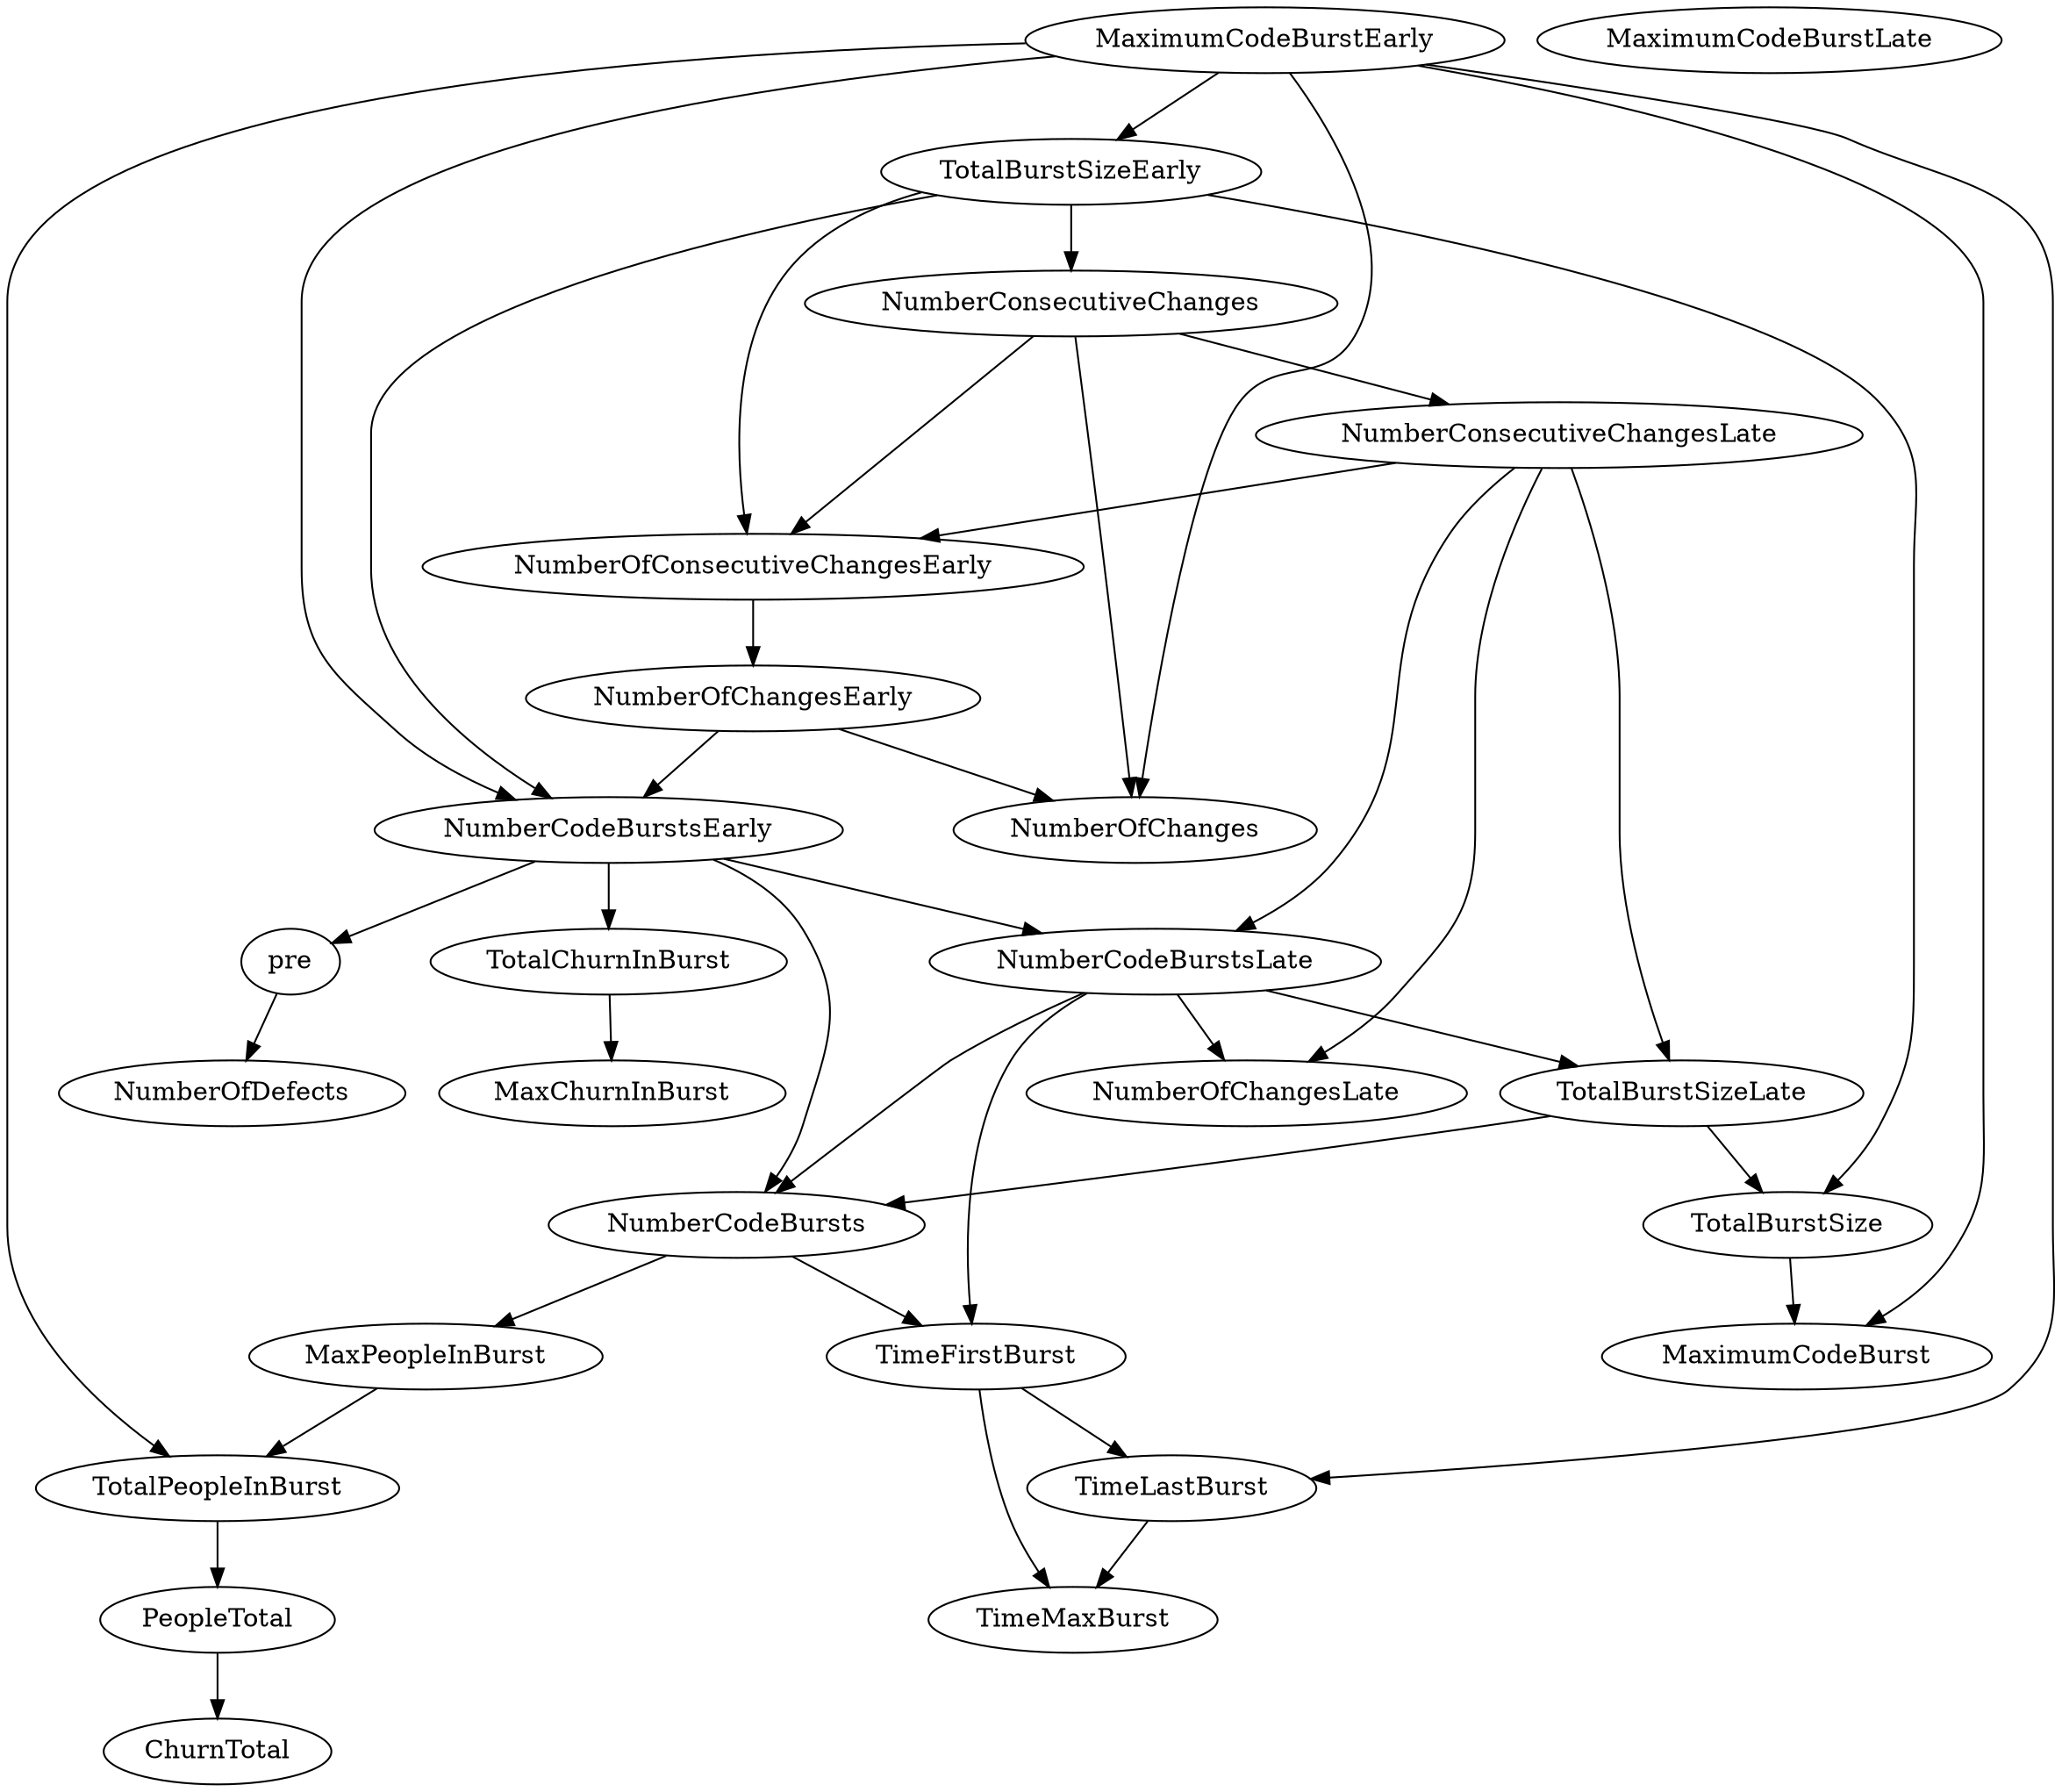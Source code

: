 digraph {
   TotalPeopleInBurst;
   MaximumCodeBurstLate;
   NumberOfChanges;
   MaxPeopleInBurst;
   TotalBurstSizeLate;
   NumberCodeBurstsLate;
   NumberOfChangesLate;
   NumberOfChangesEarly;
   MaxChurnInBurst;
   MaximumCodeBurstEarly;
   NumberCodeBurstsEarly;
   TimeFirstBurst;
   TotalChurnInBurst;
   ChurnTotal;
   MaximumCodeBurst;
   NumberOfConsecutiveChangesEarly;
   NumberConsecutiveChangesLate;
   TotalBurstSizeEarly;
   TotalBurstSize;
   TimeMaxBurst;
   NumberConsecutiveChanges;
   TimeLastBurst;
   NumberCodeBursts;
   PeopleTotal;
   pre;
   NumberOfDefects;
   TotalPeopleInBurst -> PeopleTotal;
   MaxPeopleInBurst -> TotalPeopleInBurst;
   TotalBurstSizeLate -> TotalBurstSize;
   TotalBurstSizeLate -> NumberCodeBursts;
   NumberCodeBurstsLate -> TotalBurstSizeLate;
   NumberCodeBurstsLate -> NumberOfChangesLate;
   NumberCodeBurstsLate -> TimeFirstBurst;
   NumberCodeBurstsLate -> NumberCodeBursts;
   NumberOfChangesEarly -> NumberOfChanges;
   NumberOfChangesEarly -> NumberCodeBurstsEarly;
   MaximumCodeBurstEarly -> TotalPeopleInBurst;
   MaximumCodeBurstEarly -> NumberOfChanges;
   MaximumCodeBurstEarly -> NumberCodeBurstsEarly;
   MaximumCodeBurstEarly -> MaximumCodeBurst;
   MaximumCodeBurstEarly -> TotalBurstSizeEarly;
   MaximumCodeBurstEarly -> TimeLastBurst;
   NumberCodeBurstsEarly -> NumberCodeBurstsLate;
   NumberCodeBurstsEarly -> TotalChurnInBurst;
   NumberCodeBurstsEarly -> NumberCodeBursts;
   NumberCodeBurstsEarly -> pre;
   TimeFirstBurst -> TimeMaxBurst;
   TimeFirstBurst -> TimeLastBurst;
   TotalChurnInBurst -> MaxChurnInBurst;
   NumberOfConsecutiveChangesEarly -> NumberOfChangesEarly;
   NumberConsecutiveChangesLate -> TotalBurstSizeLate;
   NumberConsecutiveChangesLate -> NumberCodeBurstsLate;
   NumberConsecutiveChangesLate -> NumberOfChangesLate;
   NumberConsecutiveChangesLate -> NumberOfConsecutiveChangesEarly;
   TotalBurstSizeEarly -> NumberCodeBurstsEarly;
   TotalBurstSizeEarly -> NumberOfConsecutiveChangesEarly;
   TotalBurstSizeEarly -> TotalBurstSize;
   TotalBurstSizeEarly -> NumberConsecutiveChanges;
   TotalBurstSize -> MaximumCodeBurst;
   NumberConsecutiveChanges -> NumberOfChanges;
   NumberConsecutiveChanges -> NumberOfConsecutiveChangesEarly;
   NumberConsecutiveChanges -> NumberConsecutiveChangesLate;
   TimeLastBurst -> TimeMaxBurst;
   NumberCodeBursts -> MaxPeopleInBurst;
   NumberCodeBursts -> TimeFirstBurst;
   PeopleTotal -> ChurnTotal;
   pre -> NumberOfDefects;
}
